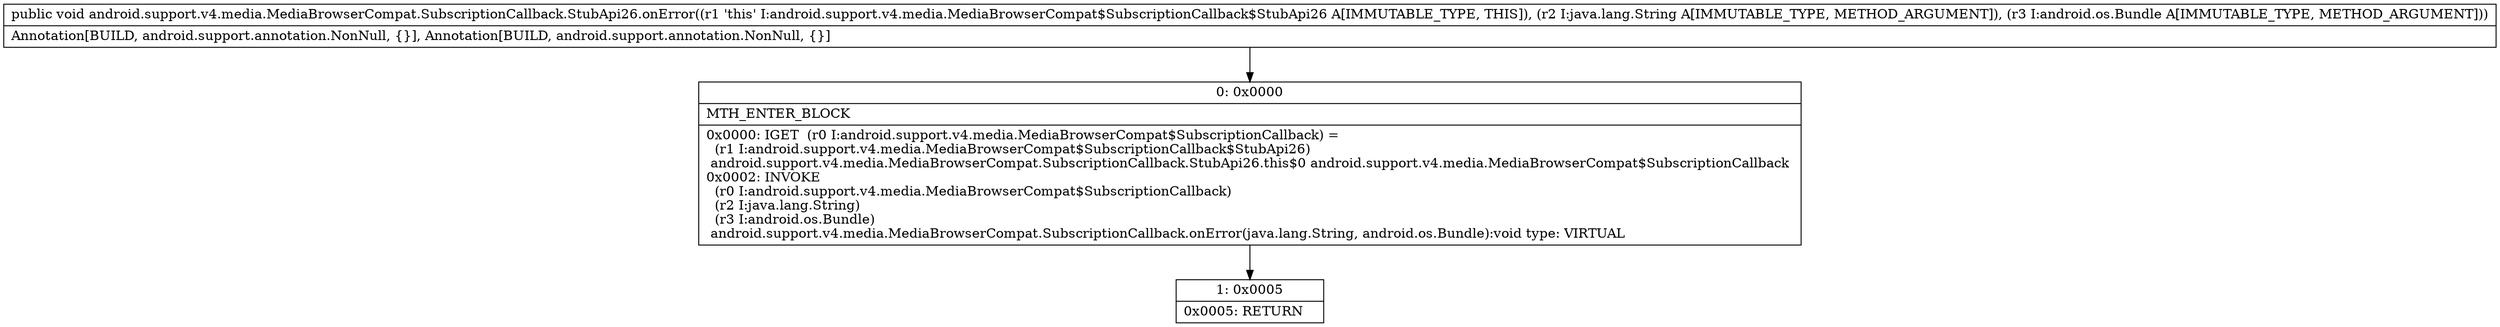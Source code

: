 digraph "CFG forandroid.support.v4.media.MediaBrowserCompat.SubscriptionCallback.StubApi26.onError(Ljava\/lang\/String;Landroid\/os\/Bundle;)V" {
Node_0 [shape=record,label="{0\:\ 0x0000|MTH_ENTER_BLOCK\l|0x0000: IGET  (r0 I:android.support.v4.media.MediaBrowserCompat$SubscriptionCallback) = \l  (r1 I:android.support.v4.media.MediaBrowserCompat$SubscriptionCallback$StubApi26)\l android.support.v4.media.MediaBrowserCompat.SubscriptionCallback.StubApi26.this$0 android.support.v4.media.MediaBrowserCompat$SubscriptionCallback \l0x0002: INVOKE  \l  (r0 I:android.support.v4.media.MediaBrowserCompat$SubscriptionCallback)\l  (r2 I:java.lang.String)\l  (r3 I:android.os.Bundle)\l android.support.v4.media.MediaBrowserCompat.SubscriptionCallback.onError(java.lang.String, android.os.Bundle):void type: VIRTUAL \l}"];
Node_1 [shape=record,label="{1\:\ 0x0005|0x0005: RETURN   \l}"];
MethodNode[shape=record,label="{public void android.support.v4.media.MediaBrowserCompat.SubscriptionCallback.StubApi26.onError((r1 'this' I:android.support.v4.media.MediaBrowserCompat$SubscriptionCallback$StubApi26 A[IMMUTABLE_TYPE, THIS]), (r2 I:java.lang.String A[IMMUTABLE_TYPE, METHOD_ARGUMENT]), (r3 I:android.os.Bundle A[IMMUTABLE_TYPE, METHOD_ARGUMENT]))  | Annotation[BUILD, android.support.annotation.NonNull, \{\}], Annotation[BUILD, android.support.annotation.NonNull, \{\}]\l}"];
MethodNode -> Node_0;
Node_0 -> Node_1;
}


